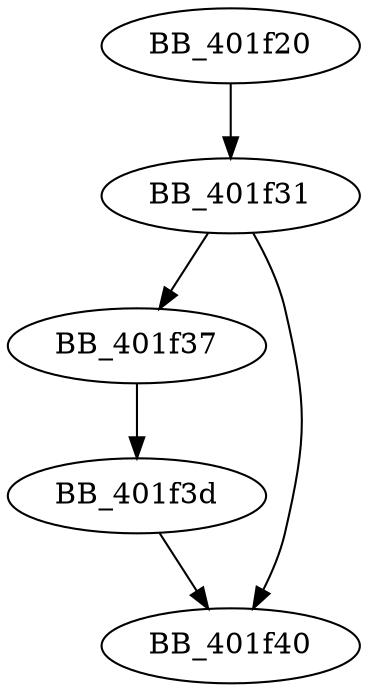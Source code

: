 DiGraph sub_401F20{
BB_401f20->BB_401f31
BB_401f31->BB_401f37
BB_401f31->BB_401f40
BB_401f37->BB_401f3d
BB_401f3d->BB_401f40
}

